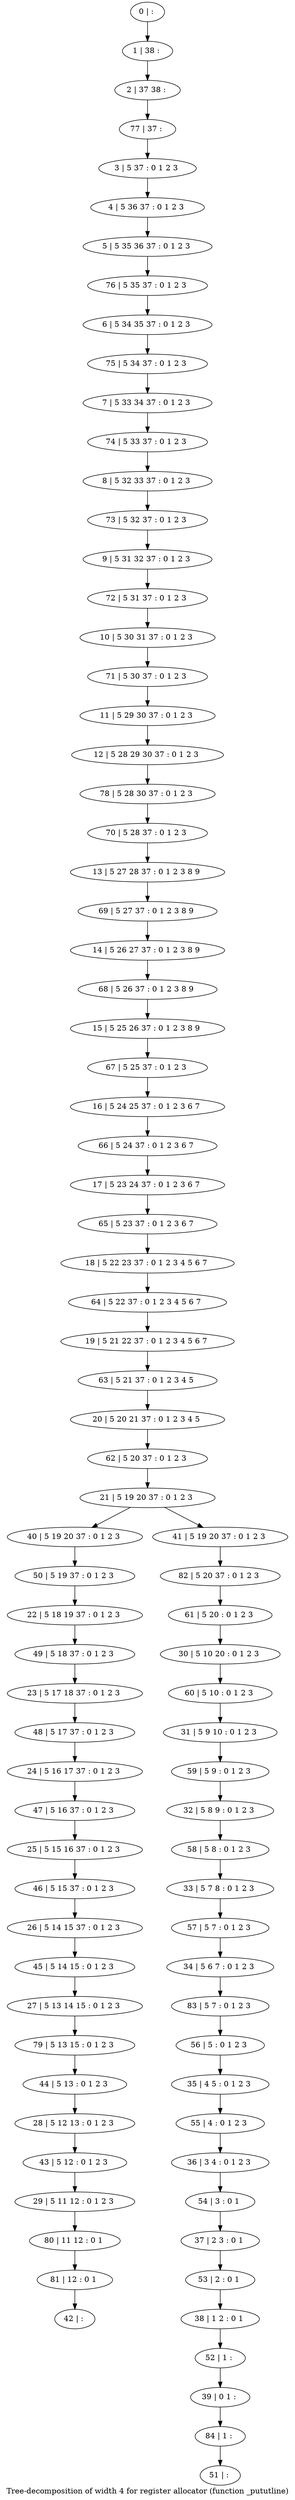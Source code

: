 digraph G {
graph [label="Tree-decomposition of width 4 for register allocator (function _pututline)"]
0[label="0 | : "];
1[label="1 | 38 : "];
2[label="2 | 37 38 : "];
3[label="3 | 5 37 : 0 1 2 3 "];
4[label="4 | 5 36 37 : 0 1 2 3 "];
5[label="5 | 5 35 36 37 : 0 1 2 3 "];
6[label="6 | 5 34 35 37 : 0 1 2 3 "];
7[label="7 | 5 33 34 37 : 0 1 2 3 "];
8[label="8 | 5 32 33 37 : 0 1 2 3 "];
9[label="9 | 5 31 32 37 : 0 1 2 3 "];
10[label="10 | 5 30 31 37 : 0 1 2 3 "];
11[label="11 | 5 29 30 37 : 0 1 2 3 "];
12[label="12 | 5 28 29 30 37 : 0 1 2 3 "];
13[label="13 | 5 27 28 37 : 0 1 2 3 8 9 "];
14[label="14 | 5 26 27 37 : 0 1 2 3 8 9 "];
15[label="15 | 5 25 26 37 : 0 1 2 3 8 9 "];
16[label="16 | 5 24 25 37 : 0 1 2 3 6 7 "];
17[label="17 | 5 23 24 37 : 0 1 2 3 6 7 "];
18[label="18 | 5 22 23 37 : 0 1 2 3 4 5 6 7 "];
19[label="19 | 5 21 22 37 : 0 1 2 3 4 5 6 7 "];
20[label="20 | 5 20 21 37 : 0 1 2 3 4 5 "];
21[label="21 | 5 19 20 37 : 0 1 2 3 "];
22[label="22 | 5 18 19 37 : 0 1 2 3 "];
23[label="23 | 5 17 18 37 : 0 1 2 3 "];
24[label="24 | 5 16 17 37 : 0 1 2 3 "];
25[label="25 | 5 15 16 37 : 0 1 2 3 "];
26[label="26 | 5 14 15 37 : 0 1 2 3 "];
27[label="27 | 5 13 14 15 : 0 1 2 3 "];
28[label="28 | 5 12 13 : 0 1 2 3 "];
29[label="29 | 5 11 12 : 0 1 2 3 "];
30[label="30 | 5 10 20 : 0 1 2 3 "];
31[label="31 | 5 9 10 : 0 1 2 3 "];
32[label="32 | 5 8 9 : 0 1 2 3 "];
33[label="33 | 5 7 8 : 0 1 2 3 "];
34[label="34 | 5 6 7 : 0 1 2 3 "];
35[label="35 | 4 5 : 0 1 2 3 "];
36[label="36 | 3 4 : 0 1 2 3 "];
37[label="37 | 2 3 : 0 1 "];
38[label="38 | 1 2 : 0 1 "];
39[label="39 | 0 1 : "];
40[label="40 | 5 19 20 37 : 0 1 2 3 "];
41[label="41 | 5 19 20 37 : 0 1 2 3 "];
42[label="42 | : "];
43[label="43 | 5 12 : 0 1 2 3 "];
44[label="44 | 5 13 : 0 1 2 3 "];
45[label="45 | 5 14 15 : 0 1 2 3 "];
46[label="46 | 5 15 37 : 0 1 2 3 "];
47[label="47 | 5 16 37 : 0 1 2 3 "];
48[label="48 | 5 17 37 : 0 1 2 3 "];
49[label="49 | 5 18 37 : 0 1 2 3 "];
50[label="50 | 5 19 37 : 0 1 2 3 "];
51[label="51 | : "];
52[label="52 | 1 : "];
53[label="53 | 2 : 0 1 "];
54[label="54 | 3 : 0 1 "];
55[label="55 | 4 : 0 1 2 3 "];
56[label="56 | 5 : 0 1 2 3 "];
57[label="57 | 5 7 : 0 1 2 3 "];
58[label="58 | 5 8 : 0 1 2 3 "];
59[label="59 | 5 9 : 0 1 2 3 "];
60[label="60 | 5 10 : 0 1 2 3 "];
61[label="61 | 5 20 : 0 1 2 3 "];
62[label="62 | 5 20 37 : 0 1 2 3 "];
63[label="63 | 5 21 37 : 0 1 2 3 4 5 "];
64[label="64 | 5 22 37 : 0 1 2 3 4 5 6 7 "];
65[label="65 | 5 23 37 : 0 1 2 3 6 7 "];
66[label="66 | 5 24 37 : 0 1 2 3 6 7 "];
67[label="67 | 5 25 37 : 0 1 2 3 "];
68[label="68 | 5 26 37 : 0 1 2 3 8 9 "];
69[label="69 | 5 27 37 : 0 1 2 3 8 9 "];
70[label="70 | 5 28 37 : 0 1 2 3 "];
71[label="71 | 5 30 37 : 0 1 2 3 "];
72[label="72 | 5 31 37 : 0 1 2 3 "];
73[label="73 | 5 32 37 : 0 1 2 3 "];
74[label="74 | 5 33 37 : 0 1 2 3 "];
75[label="75 | 5 34 37 : 0 1 2 3 "];
76[label="76 | 5 35 37 : 0 1 2 3 "];
77[label="77 | 37 : "];
78[label="78 | 5 28 30 37 : 0 1 2 3 "];
79[label="79 | 5 13 15 : 0 1 2 3 "];
80[label="80 | 11 12 : 0 1 "];
81[label="81 | 12 : 0 1 "];
82[label="82 | 5 20 37 : 0 1 2 3 "];
83[label="83 | 5 7 : 0 1 2 3 "];
84[label="84 | 1 : "];
0->1 ;
1->2 ;
3->4 ;
4->5 ;
11->12 ;
21->40 ;
21->41 ;
43->29 ;
28->43 ;
44->28 ;
45->27 ;
26->45 ;
46->26 ;
25->46 ;
47->25 ;
24->47 ;
48->24 ;
23->48 ;
49->23 ;
22->49 ;
50->22 ;
40->50 ;
52->39 ;
38->52 ;
53->38 ;
37->53 ;
54->37 ;
36->54 ;
55->36 ;
35->55 ;
56->35 ;
57->34 ;
33->57 ;
58->33 ;
32->58 ;
59->32 ;
31->59 ;
60->31 ;
30->60 ;
61->30 ;
62->21 ;
20->62 ;
63->20 ;
19->63 ;
64->19 ;
18->64 ;
65->18 ;
17->65 ;
66->17 ;
16->66 ;
67->16 ;
15->67 ;
68->15 ;
14->68 ;
69->14 ;
13->69 ;
70->13 ;
71->11 ;
10->71 ;
72->10 ;
9->72 ;
73->9 ;
8->73 ;
74->8 ;
7->74 ;
75->7 ;
6->75 ;
76->6 ;
5->76 ;
77->3 ;
2->77 ;
78->70 ;
12->78 ;
79->44 ;
27->79 ;
29->80 ;
81->42 ;
80->81 ;
82->61 ;
41->82 ;
83->56 ;
34->83 ;
84->51 ;
39->84 ;
}
